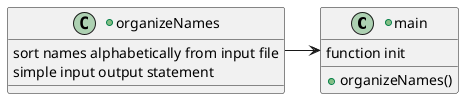 @startuml
'https://plantuml.com/sequence-diagram

+class main{
function init
+organizeNames()
}
+class organizeNames{
sort names alphabetically from input file
simple input output statement
}

organizeNames -> main

@enduml